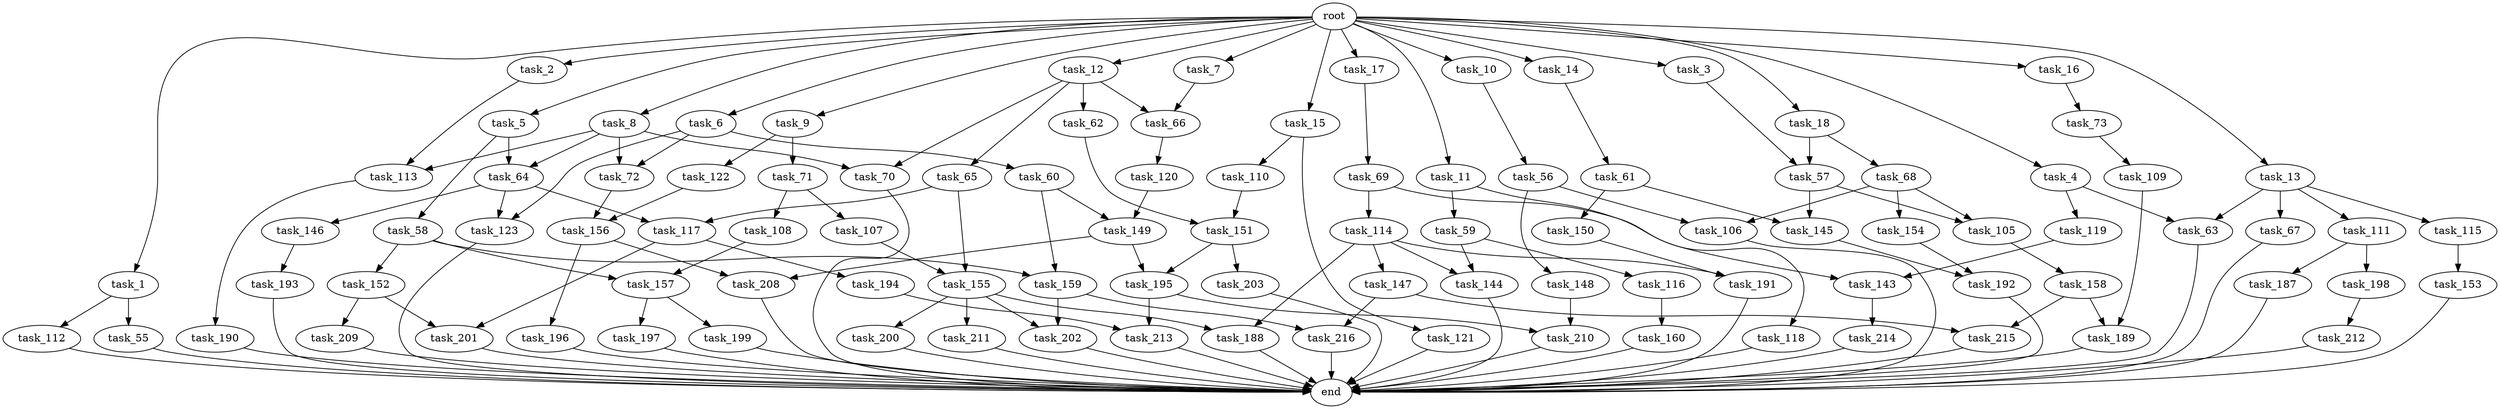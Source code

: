 digraph G {
  root [size="0.000000"];
  task_1 [size="1.024000"];
  task_2 [size="1.024000"];
  task_3 [size="1.024000"];
  task_4 [size="1.024000"];
  task_5 [size="1.024000"];
  task_6 [size="1.024000"];
  task_7 [size="1.024000"];
  task_8 [size="1.024000"];
  task_9 [size="1.024000"];
  task_10 [size="1.024000"];
  task_11 [size="1.024000"];
  task_12 [size="1.024000"];
  task_13 [size="1.024000"];
  task_14 [size="1.024000"];
  task_15 [size="1.024000"];
  task_16 [size="1.024000"];
  task_17 [size="1.024000"];
  task_18 [size="1.024000"];
  task_55 [size="420906795.008000"];
  task_56 [size="695784701.952000"];
  task_57 [size="1099511627.776000"];
  task_58 [size="214748364.800000"];
  task_59 [size="858993459.200000"];
  task_60 [size="549755813.888000"];
  task_61 [size="34359738.368000"];
  task_62 [size="549755813.888000"];
  task_63 [size="618475290.624000"];
  task_64 [size="523986010.112000"];
  task_65 [size="549755813.888000"];
  task_66 [size="970662608.896000"];
  task_67 [size="309237645.312000"];
  task_68 [size="549755813.888000"];
  task_69 [size="695784701.952000"];
  task_70 [size="858993459.200000"];
  task_71 [size="137438953.472000"];
  task_72 [size="858993459.200000"];
  task_73 [size="420906795.008000"];
  task_105 [size="1279900254.208000"];
  task_106 [size="1408749273.088000"];
  task_107 [size="858993459.200000"];
  task_108 [size="858993459.200000"];
  task_109 [size="695784701.952000"];
  task_110 [size="77309411.328000"];
  task_111 [size="309237645.312000"];
  task_112 [size="420906795.008000"];
  task_113 [size="343597383.680000"];
  task_114 [size="214748364.800000"];
  task_115 [size="309237645.312000"];
  task_116 [size="309237645.312000"];
  task_117 [size="1391569403.904000"];
  task_118 [size="858993459.200000"];
  task_119 [size="309237645.312000"];
  task_120 [size="34359738.368000"];
  task_121 [size="77309411.328000"];
  task_122 [size="137438953.472000"];
  task_123 [size="1245540515.840000"];
  task_143 [size="429496729.600000"];
  task_144 [size="386547056.640000"];
  task_145 [size="1279900254.208000"];
  task_146 [size="695784701.952000"];
  task_147 [size="77309411.328000"];
  task_148 [size="549755813.888000"];
  task_149 [size="68719476.736000"];
  task_150 [size="858993459.200000"];
  task_151 [size="841813590.016000"];
  task_152 [size="858993459.200000"];
  task_153 [size="137438953.472000"];
  task_154 [size="858993459.200000"];
  task_155 [size="1554778161.152000"];
  task_156 [size="773094113.280000"];
  task_157 [size="936302870.528000"];
  task_158 [size="420906795.008000"];
  task_159 [size="893353197.568000"];
  task_160 [size="858993459.200000"];
  task_187 [size="214748364.800000"];
  task_188 [size="773094113.280000"];
  task_189 [size="498216206.336000"];
  task_190 [size="695784701.952000"];
  task_191 [size="154618822.656000"];
  task_192 [size="292057776.128000"];
  task_193 [size="858993459.200000"];
  task_194 [size="214748364.800000"];
  task_195 [size="523986010.112000"];
  task_196 [size="34359738.368000"];
  task_197 [size="858993459.200000"];
  task_198 [size="214748364.800000"];
  task_199 [size="858993459.200000"];
  task_200 [size="695784701.952000"];
  task_201 [size="352187318.272000"];
  task_202 [size="1005022347.264000"];
  task_203 [size="214748364.800000"];
  task_208 [size="343597383.680000"];
  task_209 [size="137438953.472000"];
  task_210 [size="292057776.128000"];
  task_211 [size="695784701.952000"];
  task_212 [size="695784701.952000"];
  task_213 [size="292057776.128000"];
  task_214 [size="309237645.312000"];
  task_215 [size="455266533.376000"];
  task_216 [size="343597383.680000"];
  end [size="0.000000"];

  root -> task_1 [size="1.000000"];
  root -> task_2 [size="1.000000"];
  root -> task_3 [size="1.000000"];
  root -> task_4 [size="1.000000"];
  root -> task_5 [size="1.000000"];
  root -> task_6 [size="1.000000"];
  root -> task_7 [size="1.000000"];
  root -> task_8 [size="1.000000"];
  root -> task_9 [size="1.000000"];
  root -> task_10 [size="1.000000"];
  root -> task_11 [size="1.000000"];
  root -> task_12 [size="1.000000"];
  root -> task_13 [size="1.000000"];
  root -> task_14 [size="1.000000"];
  root -> task_15 [size="1.000000"];
  root -> task_16 [size="1.000000"];
  root -> task_17 [size="1.000000"];
  root -> task_18 [size="1.000000"];
  task_1 -> task_55 [size="411041792.000000"];
  task_1 -> task_112 [size="411041792.000000"];
  task_2 -> task_113 [size="33554432.000000"];
  task_3 -> task_57 [size="536870912.000000"];
  task_4 -> task_63 [size="301989888.000000"];
  task_4 -> task_119 [size="301989888.000000"];
  task_5 -> task_58 [size="209715200.000000"];
  task_5 -> task_64 [size="209715200.000000"];
  task_6 -> task_60 [size="536870912.000000"];
  task_6 -> task_72 [size="536870912.000000"];
  task_6 -> task_123 [size="536870912.000000"];
  task_7 -> task_66 [size="411041792.000000"];
  task_8 -> task_64 [size="301989888.000000"];
  task_8 -> task_70 [size="301989888.000000"];
  task_8 -> task_72 [size="301989888.000000"];
  task_8 -> task_113 [size="301989888.000000"];
  task_9 -> task_71 [size="134217728.000000"];
  task_9 -> task_122 [size="134217728.000000"];
  task_10 -> task_56 [size="679477248.000000"];
  task_11 -> task_59 [size="838860800.000000"];
  task_11 -> task_118 [size="838860800.000000"];
  task_12 -> task_62 [size="536870912.000000"];
  task_12 -> task_65 [size="536870912.000000"];
  task_12 -> task_66 [size="536870912.000000"];
  task_12 -> task_70 [size="536870912.000000"];
  task_13 -> task_63 [size="301989888.000000"];
  task_13 -> task_67 [size="301989888.000000"];
  task_13 -> task_111 [size="301989888.000000"];
  task_13 -> task_115 [size="301989888.000000"];
  task_14 -> task_61 [size="33554432.000000"];
  task_15 -> task_110 [size="75497472.000000"];
  task_15 -> task_121 [size="75497472.000000"];
  task_16 -> task_73 [size="411041792.000000"];
  task_17 -> task_69 [size="679477248.000000"];
  task_18 -> task_57 [size="536870912.000000"];
  task_18 -> task_68 [size="536870912.000000"];
  task_55 -> end [size="1.000000"];
  task_56 -> task_106 [size="536870912.000000"];
  task_56 -> task_148 [size="536870912.000000"];
  task_57 -> task_105 [size="411041792.000000"];
  task_57 -> task_145 [size="411041792.000000"];
  task_58 -> task_152 [size="838860800.000000"];
  task_58 -> task_157 [size="838860800.000000"];
  task_58 -> task_159 [size="838860800.000000"];
  task_59 -> task_116 [size="301989888.000000"];
  task_59 -> task_144 [size="301989888.000000"];
  task_60 -> task_149 [size="33554432.000000"];
  task_60 -> task_159 [size="33554432.000000"];
  task_61 -> task_145 [size="838860800.000000"];
  task_61 -> task_150 [size="838860800.000000"];
  task_62 -> task_151 [size="411041792.000000"];
  task_63 -> end [size="1.000000"];
  task_64 -> task_117 [size="679477248.000000"];
  task_64 -> task_123 [size="679477248.000000"];
  task_64 -> task_146 [size="679477248.000000"];
  task_65 -> task_117 [size="679477248.000000"];
  task_65 -> task_155 [size="679477248.000000"];
  task_66 -> task_120 [size="33554432.000000"];
  task_67 -> end [size="1.000000"];
  task_68 -> task_105 [size="838860800.000000"];
  task_68 -> task_106 [size="838860800.000000"];
  task_68 -> task_154 [size="838860800.000000"];
  task_69 -> task_114 [size="209715200.000000"];
  task_69 -> task_143 [size="209715200.000000"];
  task_70 -> end [size="1.000000"];
  task_71 -> task_107 [size="838860800.000000"];
  task_71 -> task_108 [size="838860800.000000"];
  task_72 -> task_156 [size="679477248.000000"];
  task_73 -> task_109 [size="679477248.000000"];
  task_105 -> task_158 [size="411041792.000000"];
  task_106 -> end [size="1.000000"];
  task_107 -> task_155 [size="838860800.000000"];
  task_108 -> task_157 [size="75497472.000000"];
  task_109 -> task_189 [size="75497472.000000"];
  task_110 -> task_151 [size="411041792.000000"];
  task_111 -> task_187 [size="209715200.000000"];
  task_111 -> task_198 [size="209715200.000000"];
  task_112 -> end [size="1.000000"];
  task_113 -> task_190 [size="679477248.000000"];
  task_114 -> task_144 [size="75497472.000000"];
  task_114 -> task_147 [size="75497472.000000"];
  task_114 -> task_188 [size="75497472.000000"];
  task_114 -> task_191 [size="75497472.000000"];
  task_115 -> task_153 [size="134217728.000000"];
  task_116 -> task_160 [size="838860800.000000"];
  task_117 -> task_194 [size="209715200.000000"];
  task_117 -> task_201 [size="209715200.000000"];
  task_118 -> end [size="1.000000"];
  task_119 -> task_143 [size="209715200.000000"];
  task_120 -> task_149 [size="33554432.000000"];
  task_121 -> end [size="1.000000"];
  task_122 -> task_156 [size="75497472.000000"];
  task_123 -> end [size="1.000000"];
  task_143 -> task_214 [size="301989888.000000"];
  task_144 -> end [size="1.000000"];
  task_145 -> task_192 [size="75497472.000000"];
  task_146 -> task_193 [size="838860800.000000"];
  task_147 -> task_215 [size="33554432.000000"];
  task_147 -> task_216 [size="33554432.000000"];
  task_148 -> task_210 [size="209715200.000000"];
  task_149 -> task_195 [size="301989888.000000"];
  task_149 -> task_208 [size="301989888.000000"];
  task_150 -> task_191 [size="75497472.000000"];
  task_151 -> task_195 [size="209715200.000000"];
  task_151 -> task_203 [size="209715200.000000"];
  task_152 -> task_201 [size="134217728.000000"];
  task_152 -> task_209 [size="134217728.000000"];
  task_153 -> end [size="1.000000"];
  task_154 -> task_192 [size="209715200.000000"];
  task_155 -> task_188 [size="679477248.000000"];
  task_155 -> task_200 [size="679477248.000000"];
  task_155 -> task_202 [size="679477248.000000"];
  task_155 -> task_211 [size="679477248.000000"];
  task_156 -> task_196 [size="33554432.000000"];
  task_156 -> task_208 [size="33554432.000000"];
  task_157 -> task_197 [size="838860800.000000"];
  task_157 -> task_199 [size="838860800.000000"];
  task_158 -> task_189 [size="411041792.000000"];
  task_158 -> task_215 [size="411041792.000000"];
  task_159 -> task_202 [size="301989888.000000"];
  task_159 -> task_216 [size="301989888.000000"];
  task_160 -> end [size="1.000000"];
  task_187 -> end [size="1.000000"];
  task_188 -> end [size="1.000000"];
  task_189 -> end [size="1.000000"];
  task_190 -> end [size="1.000000"];
  task_191 -> end [size="1.000000"];
  task_192 -> end [size="1.000000"];
  task_193 -> end [size="1.000000"];
  task_194 -> task_213 [size="209715200.000000"];
  task_195 -> task_210 [size="75497472.000000"];
  task_195 -> task_213 [size="75497472.000000"];
  task_196 -> end [size="1.000000"];
  task_197 -> end [size="1.000000"];
  task_198 -> task_212 [size="679477248.000000"];
  task_199 -> end [size="1.000000"];
  task_200 -> end [size="1.000000"];
  task_201 -> end [size="1.000000"];
  task_202 -> end [size="1.000000"];
  task_203 -> end [size="1.000000"];
  task_208 -> end [size="1.000000"];
  task_209 -> end [size="1.000000"];
  task_210 -> end [size="1.000000"];
  task_211 -> end [size="1.000000"];
  task_212 -> end [size="1.000000"];
  task_213 -> end [size="1.000000"];
  task_214 -> end [size="1.000000"];
  task_215 -> end [size="1.000000"];
  task_216 -> end [size="1.000000"];
}
